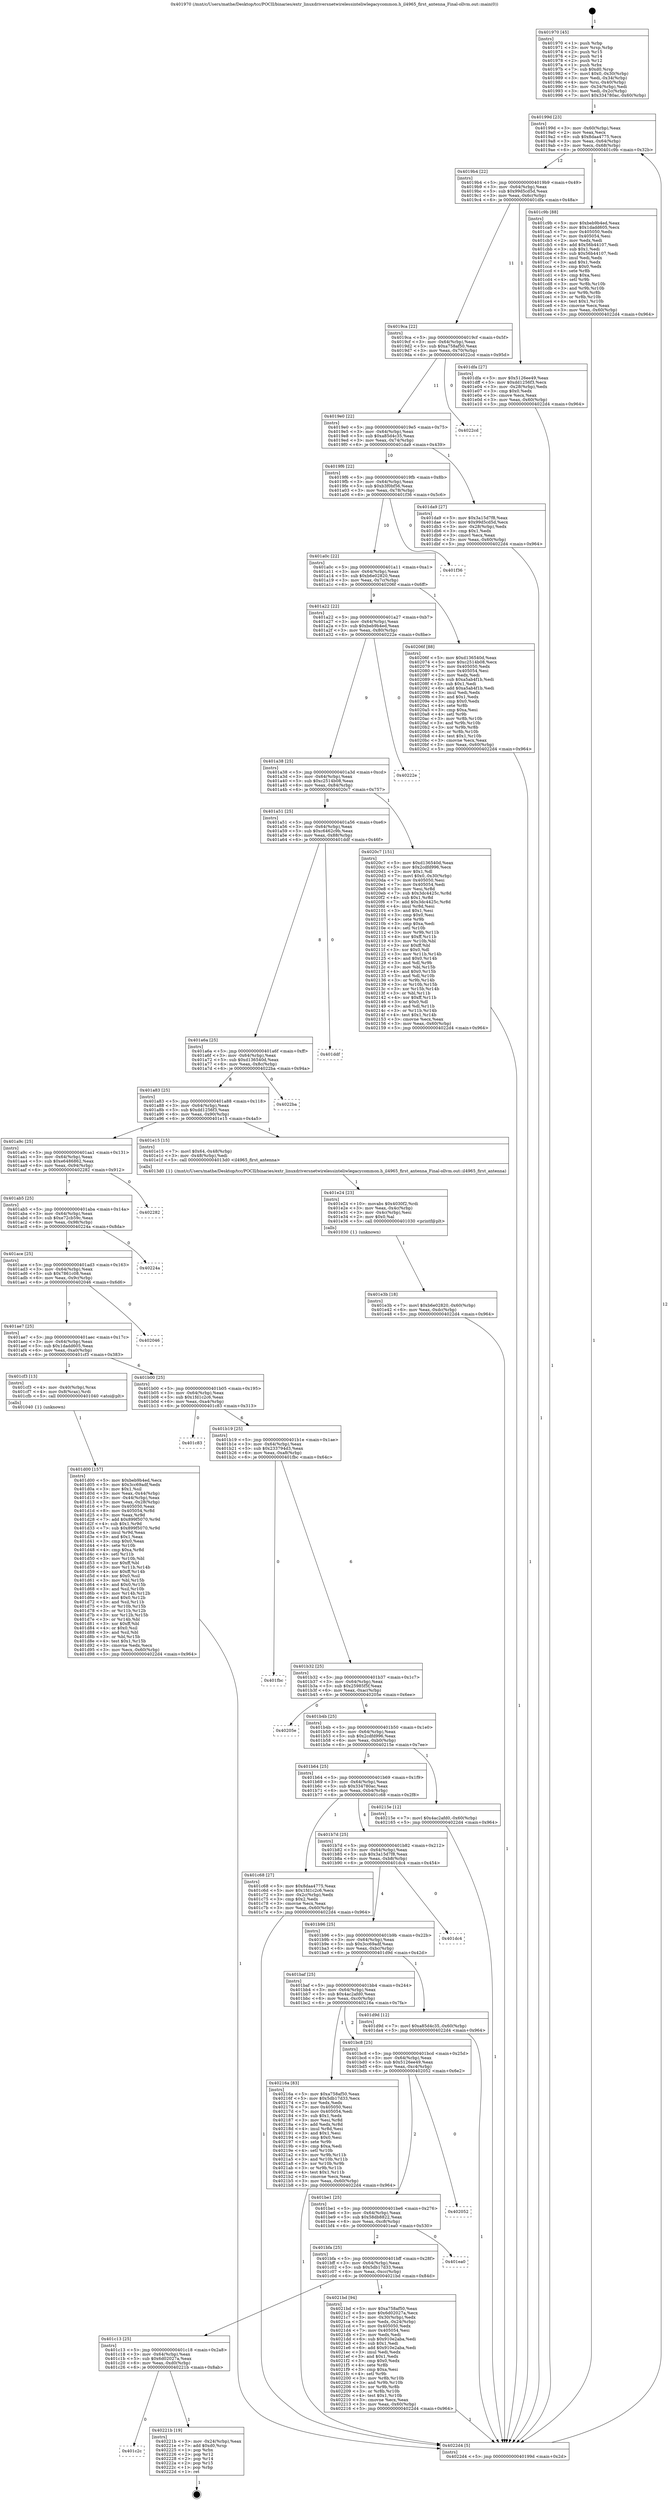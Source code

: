 digraph "0x401970" {
  label = "0x401970 (/mnt/c/Users/mathe/Desktop/tcc/POCII/binaries/extr_linuxdriversnetwirelessinteliwlegacycommon.h_il4965_first_antenna_Final-ollvm.out::main(0))"
  labelloc = "t"
  node[shape=record]

  Entry [label="",width=0.3,height=0.3,shape=circle,fillcolor=black,style=filled]
  "0x40199d" [label="{
     0x40199d [23]\l
     | [instrs]\l
     &nbsp;&nbsp;0x40199d \<+3\>: mov -0x60(%rbp),%eax\l
     &nbsp;&nbsp;0x4019a0 \<+2\>: mov %eax,%ecx\l
     &nbsp;&nbsp;0x4019a2 \<+6\>: sub $0x8daa4775,%ecx\l
     &nbsp;&nbsp;0x4019a8 \<+3\>: mov %eax,-0x64(%rbp)\l
     &nbsp;&nbsp;0x4019ab \<+3\>: mov %ecx,-0x68(%rbp)\l
     &nbsp;&nbsp;0x4019ae \<+6\>: je 0000000000401c9b \<main+0x32b\>\l
  }"]
  "0x401c9b" [label="{
     0x401c9b [88]\l
     | [instrs]\l
     &nbsp;&nbsp;0x401c9b \<+5\>: mov $0xbeb9b4ed,%eax\l
     &nbsp;&nbsp;0x401ca0 \<+5\>: mov $0x1dadd605,%ecx\l
     &nbsp;&nbsp;0x401ca5 \<+7\>: mov 0x405050,%edx\l
     &nbsp;&nbsp;0x401cac \<+7\>: mov 0x405054,%esi\l
     &nbsp;&nbsp;0x401cb3 \<+2\>: mov %edx,%edi\l
     &nbsp;&nbsp;0x401cb5 \<+6\>: add $0x56b44107,%edi\l
     &nbsp;&nbsp;0x401cbb \<+3\>: sub $0x1,%edi\l
     &nbsp;&nbsp;0x401cbe \<+6\>: sub $0x56b44107,%edi\l
     &nbsp;&nbsp;0x401cc4 \<+3\>: imul %edi,%edx\l
     &nbsp;&nbsp;0x401cc7 \<+3\>: and $0x1,%edx\l
     &nbsp;&nbsp;0x401cca \<+3\>: cmp $0x0,%edx\l
     &nbsp;&nbsp;0x401ccd \<+4\>: sete %r8b\l
     &nbsp;&nbsp;0x401cd1 \<+3\>: cmp $0xa,%esi\l
     &nbsp;&nbsp;0x401cd4 \<+4\>: setl %r9b\l
     &nbsp;&nbsp;0x401cd8 \<+3\>: mov %r8b,%r10b\l
     &nbsp;&nbsp;0x401cdb \<+3\>: and %r9b,%r10b\l
     &nbsp;&nbsp;0x401cde \<+3\>: xor %r9b,%r8b\l
     &nbsp;&nbsp;0x401ce1 \<+3\>: or %r8b,%r10b\l
     &nbsp;&nbsp;0x401ce4 \<+4\>: test $0x1,%r10b\l
     &nbsp;&nbsp;0x401ce8 \<+3\>: cmovne %ecx,%eax\l
     &nbsp;&nbsp;0x401ceb \<+3\>: mov %eax,-0x60(%rbp)\l
     &nbsp;&nbsp;0x401cee \<+5\>: jmp 00000000004022d4 \<main+0x964\>\l
  }"]
  "0x4019b4" [label="{
     0x4019b4 [22]\l
     | [instrs]\l
     &nbsp;&nbsp;0x4019b4 \<+5\>: jmp 00000000004019b9 \<main+0x49\>\l
     &nbsp;&nbsp;0x4019b9 \<+3\>: mov -0x64(%rbp),%eax\l
     &nbsp;&nbsp;0x4019bc \<+5\>: sub $0x99d5cd5d,%eax\l
     &nbsp;&nbsp;0x4019c1 \<+3\>: mov %eax,-0x6c(%rbp)\l
     &nbsp;&nbsp;0x4019c4 \<+6\>: je 0000000000401dfa \<main+0x48a\>\l
  }"]
  Exit [label="",width=0.3,height=0.3,shape=circle,fillcolor=black,style=filled,peripheries=2]
  "0x401dfa" [label="{
     0x401dfa [27]\l
     | [instrs]\l
     &nbsp;&nbsp;0x401dfa \<+5\>: mov $0x5126ee49,%eax\l
     &nbsp;&nbsp;0x401dff \<+5\>: mov $0xdd1256f3,%ecx\l
     &nbsp;&nbsp;0x401e04 \<+3\>: mov -0x28(%rbp),%edx\l
     &nbsp;&nbsp;0x401e07 \<+3\>: cmp $0x0,%edx\l
     &nbsp;&nbsp;0x401e0a \<+3\>: cmove %ecx,%eax\l
     &nbsp;&nbsp;0x401e0d \<+3\>: mov %eax,-0x60(%rbp)\l
     &nbsp;&nbsp;0x401e10 \<+5\>: jmp 00000000004022d4 \<main+0x964\>\l
  }"]
  "0x4019ca" [label="{
     0x4019ca [22]\l
     | [instrs]\l
     &nbsp;&nbsp;0x4019ca \<+5\>: jmp 00000000004019cf \<main+0x5f\>\l
     &nbsp;&nbsp;0x4019cf \<+3\>: mov -0x64(%rbp),%eax\l
     &nbsp;&nbsp;0x4019d2 \<+5\>: sub $0xa758af50,%eax\l
     &nbsp;&nbsp;0x4019d7 \<+3\>: mov %eax,-0x70(%rbp)\l
     &nbsp;&nbsp;0x4019da \<+6\>: je 00000000004022cd \<main+0x95d\>\l
  }"]
  "0x401c2c" [label="{
     0x401c2c\l
  }", style=dashed]
  "0x4022cd" [label="{
     0x4022cd\l
  }", style=dashed]
  "0x4019e0" [label="{
     0x4019e0 [22]\l
     | [instrs]\l
     &nbsp;&nbsp;0x4019e0 \<+5\>: jmp 00000000004019e5 \<main+0x75\>\l
     &nbsp;&nbsp;0x4019e5 \<+3\>: mov -0x64(%rbp),%eax\l
     &nbsp;&nbsp;0x4019e8 \<+5\>: sub $0xa85d4c35,%eax\l
     &nbsp;&nbsp;0x4019ed \<+3\>: mov %eax,-0x74(%rbp)\l
     &nbsp;&nbsp;0x4019f0 \<+6\>: je 0000000000401da9 \<main+0x439\>\l
  }"]
  "0x40221b" [label="{
     0x40221b [19]\l
     | [instrs]\l
     &nbsp;&nbsp;0x40221b \<+3\>: mov -0x24(%rbp),%eax\l
     &nbsp;&nbsp;0x40221e \<+7\>: add $0xd0,%rsp\l
     &nbsp;&nbsp;0x402225 \<+1\>: pop %rbx\l
     &nbsp;&nbsp;0x402226 \<+2\>: pop %r12\l
     &nbsp;&nbsp;0x402228 \<+2\>: pop %r14\l
     &nbsp;&nbsp;0x40222a \<+2\>: pop %r15\l
     &nbsp;&nbsp;0x40222c \<+1\>: pop %rbp\l
     &nbsp;&nbsp;0x40222d \<+1\>: ret\l
  }"]
  "0x401da9" [label="{
     0x401da9 [27]\l
     | [instrs]\l
     &nbsp;&nbsp;0x401da9 \<+5\>: mov $0x3a15d7f8,%eax\l
     &nbsp;&nbsp;0x401dae \<+5\>: mov $0x99d5cd5d,%ecx\l
     &nbsp;&nbsp;0x401db3 \<+3\>: mov -0x28(%rbp),%edx\l
     &nbsp;&nbsp;0x401db6 \<+3\>: cmp $0x1,%edx\l
     &nbsp;&nbsp;0x401db9 \<+3\>: cmovl %ecx,%eax\l
     &nbsp;&nbsp;0x401dbc \<+3\>: mov %eax,-0x60(%rbp)\l
     &nbsp;&nbsp;0x401dbf \<+5\>: jmp 00000000004022d4 \<main+0x964\>\l
  }"]
  "0x4019f6" [label="{
     0x4019f6 [22]\l
     | [instrs]\l
     &nbsp;&nbsp;0x4019f6 \<+5\>: jmp 00000000004019fb \<main+0x8b\>\l
     &nbsp;&nbsp;0x4019fb \<+3\>: mov -0x64(%rbp),%eax\l
     &nbsp;&nbsp;0x4019fe \<+5\>: sub $0xb3f0bf56,%eax\l
     &nbsp;&nbsp;0x401a03 \<+3\>: mov %eax,-0x78(%rbp)\l
     &nbsp;&nbsp;0x401a06 \<+6\>: je 0000000000401f36 \<main+0x5c6\>\l
  }"]
  "0x401c13" [label="{
     0x401c13 [25]\l
     | [instrs]\l
     &nbsp;&nbsp;0x401c13 \<+5\>: jmp 0000000000401c18 \<main+0x2a8\>\l
     &nbsp;&nbsp;0x401c18 \<+3\>: mov -0x64(%rbp),%eax\l
     &nbsp;&nbsp;0x401c1b \<+5\>: sub $0x6d02027a,%eax\l
     &nbsp;&nbsp;0x401c20 \<+6\>: mov %eax,-0xd0(%rbp)\l
     &nbsp;&nbsp;0x401c26 \<+6\>: je 000000000040221b \<main+0x8ab\>\l
  }"]
  "0x401f36" [label="{
     0x401f36\l
  }", style=dashed]
  "0x401a0c" [label="{
     0x401a0c [22]\l
     | [instrs]\l
     &nbsp;&nbsp;0x401a0c \<+5\>: jmp 0000000000401a11 \<main+0xa1\>\l
     &nbsp;&nbsp;0x401a11 \<+3\>: mov -0x64(%rbp),%eax\l
     &nbsp;&nbsp;0x401a14 \<+5\>: sub $0xb6e02820,%eax\l
     &nbsp;&nbsp;0x401a19 \<+3\>: mov %eax,-0x7c(%rbp)\l
     &nbsp;&nbsp;0x401a1c \<+6\>: je 000000000040206f \<main+0x6ff\>\l
  }"]
  "0x4021bd" [label="{
     0x4021bd [94]\l
     | [instrs]\l
     &nbsp;&nbsp;0x4021bd \<+5\>: mov $0xa758af50,%eax\l
     &nbsp;&nbsp;0x4021c2 \<+5\>: mov $0x6d02027a,%ecx\l
     &nbsp;&nbsp;0x4021c7 \<+3\>: mov -0x30(%rbp),%edx\l
     &nbsp;&nbsp;0x4021ca \<+3\>: mov %edx,-0x24(%rbp)\l
     &nbsp;&nbsp;0x4021cd \<+7\>: mov 0x405050,%edx\l
     &nbsp;&nbsp;0x4021d4 \<+7\>: mov 0x405054,%esi\l
     &nbsp;&nbsp;0x4021db \<+2\>: mov %edx,%edi\l
     &nbsp;&nbsp;0x4021dd \<+6\>: sub $0x910e2aba,%edi\l
     &nbsp;&nbsp;0x4021e3 \<+3\>: sub $0x1,%edi\l
     &nbsp;&nbsp;0x4021e6 \<+6\>: add $0x910e2aba,%edi\l
     &nbsp;&nbsp;0x4021ec \<+3\>: imul %edi,%edx\l
     &nbsp;&nbsp;0x4021ef \<+3\>: and $0x1,%edx\l
     &nbsp;&nbsp;0x4021f2 \<+3\>: cmp $0x0,%edx\l
     &nbsp;&nbsp;0x4021f5 \<+4\>: sete %r8b\l
     &nbsp;&nbsp;0x4021f9 \<+3\>: cmp $0xa,%esi\l
     &nbsp;&nbsp;0x4021fc \<+4\>: setl %r9b\l
     &nbsp;&nbsp;0x402200 \<+3\>: mov %r8b,%r10b\l
     &nbsp;&nbsp;0x402203 \<+3\>: and %r9b,%r10b\l
     &nbsp;&nbsp;0x402206 \<+3\>: xor %r9b,%r8b\l
     &nbsp;&nbsp;0x402209 \<+3\>: or %r8b,%r10b\l
     &nbsp;&nbsp;0x40220c \<+4\>: test $0x1,%r10b\l
     &nbsp;&nbsp;0x402210 \<+3\>: cmovne %ecx,%eax\l
     &nbsp;&nbsp;0x402213 \<+3\>: mov %eax,-0x60(%rbp)\l
     &nbsp;&nbsp;0x402216 \<+5\>: jmp 00000000004022d4 \<main+0x964\>\l
  }"]
  "0x40206f" [label="{
     0x40206f [88]\l
     | [instrs]\l
     &nbsp;&nbsp;0x40206f \<+5\>: mov $0xd136540d,%eax\l
     &nbsp;&nbsp;0x402074 \<+5\>: mov $0xc2514b08,%ecx\l
     &nbsp;&nbsp;0x402079 \<+7\>: mov 0x405050,%edx\l
     &nbsp;&nbsp;0x402080 \<+7\>: mov 0x405054,%esi\l
     &nbsp;&nbsp;0x402087 \<+2\>: mov %edx,%edi\l
     &nbsp;&nbsp;0x402089 \<+6\>: sub $0xa5ab4f1b,%edi\l
     &nbsp;&nbsp;0x40208f \<+3\>: sub $0x1,%edi\l
     &nbsp;&nbsp;0x402092 \<+6\>: add $0xa5ab4f1b,%edi\l
     &nbsp;&nbsp;0x402098 \<+3\>: imul %edi,%edx\l
     &nbsp;&nbsp;0x40209b \<+3\>: and $0x1,%edx\l
     &nbsp;&nbsp;0x40209e \<+3\>: cmp $0x0,%edx\l
     &nbsp;&nbsp;0x4020a1 \<+4\>: sete %r8b\l
     &nbsp;&nbsp;0x4020a5 \<+3\>: cmp $0xa,%esi\l
     &nbsp;&nbsp;0x4020a8 \<+4\>: setl %r9b\l
     &nbsp;&nbsp;0x4020ac \<+3\>: mov %r8b,%r10b\l
     &nbsp;&nbsp;0x4020af \<+3\>: and %r9b,%r10b\l
     &nbsp;&nbsp;0x4020b2 \<+3\>: xor %r9b,%r8b\l
     &nbsp;&nbsp;0x4020b5 \<+3\>: or %r8b,%r10b\l
     &nbsp;&nbsp;0x4020b8 \<+4\>: test $0x1,%r10b\l
     &nbsp;&nbsp;0x4020bc \<+3\>: cmovne %ecx,%eax\l
     &nbsp;&nbsp;0x4020bf \<+3\>: mov %eax,-0x60(%rbp)\l
     &nbsp;&nbsp;0x4020c2 \<+5\>: jmp 00000000004022d4 \<main+0x964\>\l
  }"]
  "0x401a22" [label="{
     0x401a22 [22]\l
     | [instrs]\l
     &nbsp;&nbsp;0x401a22 \<+5\>: jmp 0000000000401a27 \<main+0xb7\>\l
     &nbsp;&nbsp;0x401a27 \<+3\>: mov -0x64(%rbp),%eax\l
     &nbsp;&nbsp;0x401a2a \<+5\>: sub $0xbeb9b4ed,%eax\l
     &nbsp;&nbsp;0x401a2f \<+3\>: mov %eax,-0x80(%rbp)\l
     &nbsp;&nbsp;0x401a32 \<+6\>: je 000000000040222e \<main+0x8be\>\l
  }"]
  "0x401bfa" [label="{
     0x401bfa [25]\l
     | [instrs]\l
     &nbsp;&nbsp;0x401bfa \<+5\>: jmp 0000000000401bff \<main+0x28f\>\l
     &nbsp;&nbsp;0x401bff \<+3\>: mov -0x64(%rbp),%eax\l
     &nbsp;&nbsp;0x401c02 \<+5\>: sub $0x5db17d33,%eax\l
     &nbsp;&nbsp;0x401c07 \<+6\>: mov %eax,-0xcc(%rbp)\l
     &nbsp;&nbsp;0x401c0d \<+6\>: je 00000000004021bd \<main+0x84d\>\l
  }"]
  "0x40222e" [label="{
     0x40222e\l
  }", style=dashed]
  "0x401a38" [label="{
     0x401a38 [25]\l
     | [instrs]\l
     &nbsp;&nbsp;0x401a38 \<+5\>: jmp 0000000000401a3d \<main+0xcd\>\l
     &nbsp;&nbsp;0x401a3d \<+3\>: mov -0x64(%rbp),%eax\l
     &nbsp;&nbsp;0x401a40 \<+5\>: sub $0xc2514b08,%eax\l
     &nbsp;&nbsp;0x401a45 \<+6\>: mov %eax,-0x84(%rbp)\l
     &nbsp;&nbsp;0x401a4b \<+6\>: je 00000000004020c7 \<main+0x757\>\l
  }"]
  "0x401ea0" [label="{
     0x401ea0\l
  }", style=dashed]
  "0x4020c7" [label="{
     0x4020c7 [151]\l
     | [instrs]\l
     &nbsp;&nbsp;0x4020c7 \<+5\>: mov $0xd136540d,%eax\l
     &nbsp;&nbsp;0x4020cc \<+5\>: mov $0x2cdfd996,%ecx\l
     &nbsp;&nbsp;0x4020d1 \<+2\>: mov $0x1,%dl\l
     &nbsp;&nbsp;0x4020d3 \<+7\>: movl $0x0,-0x30(%rbp)\l
     &nbsp;&nbsp;0x4020da \<+7\>: mov 0x405050,%esi\l
     &nbsp;&nbsp;0x4020e1 \<+7\>: mov 0x405054,%edi\l
     &nbsp;&nbsp;0x4020e8 \<+3\>: mov %esi,%r8d\l
     &nbsp;&nbsp;0x4020eb \<+7\>: sub $0x3dc4425c,%r8d\l
     &nbsp;&nbsp;0x4020f2 \<+4\>: sub $0x1,%r8d\l
     &nbsp;&nbsp;0x4020f6 \<+7\>: add $0x3dc4425c,%r8d\l
     &nbsp;&nbsp;0x4020fd \<+4\>: imul %r8d,%esi\l
     &nbsp;&nbsp;0x402101 \<+3\>: and $0x1,%esi\l
     &nbsp;&nbsp;0x402104 \<+3\>: cmp $0x0,%esi\l
     &nbsp;&nbsp;0x402107 \<+4\>: sete %r9b\l
     &nbsp;&nbsp;0x40210b \<+3\>: cmp $0xa,%edi\l
     &nbsp;&nbsp;0x40210e \<+4\>: setl %r10b\l
     &nbsp;&nbsp;0x402112 \<+3\>: mov %r9b,%r11b\l
     &nbsp;&nbsp;0x402115 \<+4\>: xor $0xff,%r11b\l
     &nbsp;&nbsp;0x402119 \<+3\>: mov %r10b,%bl\l
     &nbsp;&nbsp;0x40211c \<+3\>: xor $0xff,%bl\l
     &nbsp;&nbsp;0x40211f \<+3\>: xor $0x0,%dl\l
     &nbsp;&nbsp;0x402122 \<+3\>: mov %r11b,%r14b\l
     &nbsp;&nbsp;0x402125 \<+4\>: and $0x0,%r14b\l
     &nbsp;&nbsp;0x402129 \<+3\>: and %dl,%r9b\l
     &nbsp;&nbsp;0x40212c \<+3\>: mov %bl,%r15b\l
     &nbsp;&nbsp;0x40212f \<+4\>: and $0x0,%r15b\l
     &nbsp;&nbsp;0x402133 \<+3\>: and %dl,%r10b\l
     &nbsp;&nbsp;0x402136 \<+3\>: or %r9b,%r14b\l
     &nbsp;&nbsp;0x402139 \<+3\>: or %r10b,%r15b\l
     &nbsp;&nbsp;0x40213c \<+3\>: xor %r15b,%r14b\l
     &nbsp;&nbsp;0x40213f \<+3\>: or %bl,%r11b\l
     &nbsp;&nbsp;0x402142 \<+4\>: xor $0xff,%r11b\l
     &nbsp;&nbsp;0x402146 \<+3\>: or $0x0,%dl\l
     &nbsp;&nbsp;0x402149 \<+3\>: and %dl,%r11b\l
     &nbsp;&nbsp;0x40214c \<+3\>: or %r11b,%r14b\l
     &nbsp;&nbsp;0x40214f \<+4\>: test $0x1,%r14b\l
     &nbsp;&nbsp;0x402153 \<+3\>: cmovne %ecx,%eax\l
     &nbsp;&nbsp;0x402156 \<+3\>: mov %eax,-0x60(%rbp)\l
     &nbsp;&nbsp;0x402159 \<+5\>: jmp 00000000004022d4 \<main+0x964\>\l
  }"]
  "0x401a51" [label="{
     0x401a51 [25]\l
     | [instrs]\l
     &nbsp;&nbsp;0x401a51 \<+5\>: jmp 0000000000401a56 \<main+0xe6\>\l
     &nbsp;&nbsp;0x401a56 \<+3\>: mov -0x64(%rbp),%eax\l
     &nbsp;&nbsp;0x401a59 \<+5\>: sub $0xc6462c9b,%eax\l
     &nbsp;&nbsp;0x401a5e \<+6\>: mov %eax,-0x88(%rbp)\l
     &nbsp;&nbsp;0x401a64 \<+6\>: je 0000000000401ddf \<main+0x46f\>\l
  }"]
  "0x401be1" [label="{
     0x401be1 [25]\l
     | [instrs]\l
     &nbsp;&nbsp;0x401be1 \<+5\>: jmp 0000000000401be6 \<main+0x276\>\l
     &nbsp;&nbsp;0x401be6 \<+3\>: mov -0x64(%rbp),%eax\l
     &nbsp;&nbsp;0x401be9 \<+5\>: sub $0x58db8822,%eax\l
     &nbsp;&nbsp;0x401bee \<+6\>: mov %eax,-0xc8(%rbp)\l
     &nbsp;&nbsp;0x401bf4 \<+6\>: je 0000000000401ea0 \<main+0x530\>\l
  }"]
  "0x401ddf" [label="{
     0x401ddf\l
  }", style=dashed]
  "0x401a6a" [label="{
     0x401a6a [25]\l
     | [instrs]\l
     &nbsp;&nbsp;0x401a6a \<+5\>: jmp 0000000000401a6f \<main+0xff\>\l
     &nbsp;&nbsp;0x401a6f \<+3\>: mov -0x64(%rbp),%eax\l
     &nbsp;&nbsp;0x401a72 \<+5\>: sub $0xd136540d,%eax\l
     &nbsp;&nbsp;0x401a77 \<+6\>: mov %eax,-0x8c(%rbp)\l
     &nbsp;&nbsp;0x401a7d \<+6\>: je 00000000004022ba \<main+0x94a\>\l
  }"]
  "0x402052" [label="{
     0x402052\l
  }", style=dashed]
  "0x4022ba" [label="{
     0x4022ba\l
  }", style=dashed]
  "0x401a83" [label="{
     0x401a83 [25]\l
     | [instrs]\l
     &nbsp;&nbsp;0x401a83 \<+5\>: jmp 0000000000401a88 \<main+0x118\>\l
     &nbsp;&nbsp;0x401a88 \<+3\>: mov -0x64(%rbp),%eax\l
     &nbsp;&nbsp;0x401a8b \<+5\>: sub $0xdd1256f3,%eax\l
     &nbsp;&nbsp;0x401a90 \<+6\>: mov %eax,-0x90(%rbp)\l
     &nbsp;&nbsp;0x401a96 \<+6\>: je 0000000000401e15 \<main+0x4a5\>\l
  }"]
  "0x401bc8" [label="{
     0x401bc8 [25]\l
     | [instrs]\l
     &nbsp;&nbsp;0x401bc8 \<+5\>: jmp 0000000000401bcd \<main+0x25d\>\l
     &nbsp;&nbsp;0x401bcd \<+3\>: mov -0x64(%rbp),%eax\l
     &nbsp;&nbsp;0x401bd0 \<+5\>: sub $0x5126ee49,%eax\l
     &nbsp;&nbsp;0x401bd5 \<+6\>: mov %eax,-0xc4(%rbp)\l
     &nbsp;&nbsp;0x401bdb \<+6\>: je 0000000000402052 \<main+0x6e2\>\l
  }"]
  "0x401e15" [label="{
     0x401e15 [15]\l
     | [instrs]\l
     &nbsp;&nbsp;0x401e15 \<+7\>: movl $0x64,-0x48(%rbp)\l
     &nbsp;&nbsp;0x401e1c \<+3\>: mov -0x48(%rbp),%edi\l
     &nbsp;&nbsp;0x401e1f \<+5\>: call 00000000004013d0 \<il4965_first_antenna\>\l
     | [calls]\l
     &nbsp;&nbsp;0x4013d0 \{1\} (/mnt/c/Users/mathe/Desktop/tcc/POCII/binaries/extr_linuxdriversnetwirelessinteliwlegacycommon.h_il4965_first_antenna_Final-ollvm.out::il4965_first_antenna)\l
  }"]
  "0x401a9c" [label="{
     0x401a9c [25]\l
     | [instrs]\l
     &nbsp;&nbsp;0x401a9c \<+5\>: jmp 0000000000401aa1 \<main+0x131\>\l
     &nbsp;&nbsp;0x401aa1 \<+3\>: mov -0x64(%rbp),%eax\l
     &nbsp;&nbsp;0x401aa4 \<+5\>: sub $0xe6486862,%eax\l
     &nbsp;&nbsp;0x401aa9 \<+6\>: mov %eax,-0x94(%rbp)\l
     &nbsp;&nbsp;0x401aaf \<+6\>: je 0000000000402282 \<main+0x912\>\l
  }"]
  "0x40216a" [label="{
     0x40216a [83]\l
     | [instrs]\l
     &nbsp;&nbsp;0x40216a \<+5\>: mov $0xa758af50,%eax\l
     &nbsp;&nbsp;0x40216f \<+5\>: mov $0x5db17d33,%ecx\l
     &nbsp;&nbsp;0x402174 \<+2\>: xor %edx,%edx\l
     &nbsp;&nbsp;0x402176 \<+7\>: mov 0x405050,%esi\l
     &nbsp;&nbsp;0x40217d \<+7\>: mov 0x405054,%edi\l
     &nbsp;&nbsp;0x402184 \<+3\>: sub $0x1,%edx\l
     &nbsp;&nbsp;0x402187 \<+3\>: mov %esi,%r8d\l
     &nbsp;&nbsp;0x40218a \<+3\>: add %edx,%r8d\l
     &nbsp;&nbsp;0x40218d \<+4\>: imul %r8d,%esi\l
     &nbsp;&nbsp;0x402191 \<+3\>: and $0x1,%esi\l
     &nbsp;&nbsp;0x402194 \<+3\>: cmp $0x0,%esi\l
     &nbsp;&nbsp;0x402197 \<+4\>: sete %r9b\l
     &nbsp;&nbsp;0x40219b \<+3\>: cmp $0xa,%edi\l
     &nbsp;&nbsp;0x40219e \<+4\>: setl %r10b\l
     &nbsp;&nbsp;0x4021a2 \<+3\>: mov %r9b,%r11b\l
     &nbsp;&nbsp;0x4021a5 \<+3\>: and %r10b,%r11b\l
     &nbsp;&nbsp;0x4021a8 \<+3\>: xor %r10b,%r9b\l
     &nbsp;&nbsp;0x4021ab \<+3\>: or %r9b,%r11b\l
     &nbsp;&nbsp;0x4021ae \<+4\>: test $0x1,%r11b\l
     &nbsp;&nbsp;0x4021b2 \<+3\>: cmovne %ecx,%eax\l
     &nbsp;&nbsp;0x4021b5 \<+3\>: mov %eax,-0x60(%rbp)\l
     &nbsp;&nbsp;0x4021b8 \<+5\>: jmp 00000000004022d4 \<main+0x964\>\l
  }"]
  "0x402282" [label="{
     0x402282\l
  }", style=dashed]
  "0x401ab5" [label="{
     0x401ab5 [25]\l
     | [instrs]\l
     &nbsp;&nbsp;0x401ab5 \<+5\>: jmp 0000000000401aba \<main+0x14a\>\l
     &nbsp;&nbsp;0x401aba \<+3\>: mov -0x64(%rbp),%eax\l
     &nbsp;&nbsp;0x401abd \<+5\>: sub $0xe72cb59c,%eax\l
     &nbsp;&nbsp;0x401ac2 \<+6\>: mov %eax,-0x98(%rbp)\l
     &nbsp;&nbsp;0x401ac8 \<+6\>: je 000000000040224a \<main+0x8da\>\l
  }"]
  "0x401e3b" [label="{
     0x401e3b [18]\l
     | [instrs]\l
     &nbsp;&nbsp;0x401e3b \<+7\>: movl $0xb6e02820,-0x60(%rbp)\l
     &nbsp;&nbsp;0x401e42 \<+6\>: mov %eax,-0xdc(%rbp)\l
     &nbsp;&nbsp;0x401e48 \<+5\>: jmp 00000000004022d4 \<main+0x964\>\l
  }"]
  "0x40224a" [label="{
     0x40224a\l
  }", style=dashed]
  "0x401ace" [label="{
     0x401ace [25]\l
     | [instrs]\l
     &nbsp;&nbsp;0x401ace \<+5\>: jmp 0000000000401ad3 \<main+0x163\>\l
     &nbsp;&nbsp;0x401ad3 \<+3\>: mov -0x64(%rbp),%eax\l
     &nbsp;&nbsp;0x401ad6 \<+5\>: sub $0x7861c08,%eax\l
     &nbsp;&nbsp;0x401adb \<+6\>: mov %eax,-0x9c(%rbp)\l
     &nbsp;&nbsp;0x401ae1 \<+6\>: je 0000000000402046 \<main+0x6d6\>\l
  }"]
  "0x401e24" [label="{
     0x401e24 [23]\l
     | [instrs]\l
     &nbsp;&nbsp;0x401e24 \<+10\>: movabs $0x4030f2,%rdi\l
     &nbsp;&nbsp;0x401e2e \<+3\>: mov %eax,-0x4c(%rbp)\l
     &nbsp;&nbsp;0x401e31 \<+3\>: mov -0x4c(%rbp),%esi\l
     &nbsp;&nbsp;0x401e34 \<+2\>: mov $0x0,%al\l
     &nbsp;&nbsp;0x401e36 \<+5\>: call 0000000000401030 \<printf@plt\>\l
     | [calls]\l
     &nbsp;&nbsp;0x401030 \{1\} (unknown)\l
  }"]
  "0x402046" [label="{
     0x402046\l
  }", style=dashed]
  "0x401ae7" [label="{
     0x401ae7 [25]\l
     | [instrs]\l
     &nbsp;&nbsp;0x401ae7 \<+5\>: jmp 0000000000401aec \<main+0x17c\>\l
     &nbsp;&nbsp;0x401aec \<+3\>: mov -0x64(%rbp),%eax\l
     &nbsp;&nbsp;0x401aef \<+5\>: sub $0x1dadd605,%eax\l
     &nbsp;&nbsp;0x401af4 \<+6\>: mov %eax,-0xa0(%rbp)\l
     &nbsp;&nbsp;0x401afa \<+6\>: je 0000000000401cf3 \<main+0x383\>\l
  }"]
  "0x401baf" [label="{
     0x401baf [25]\l
     | [instrs]\l
     &nbsp;&nbsp;0x401baf \<+5\>: jmp 0000000000401bb4 \<main+0x244\>\l
     &nbsp;&nbsp;0x401bb4 \<+3\>: mov -0x64(%rbp),%eax\l
     &nbsp;&nbsp;0x401bb7 \<+5\>: sub $0x4ac2afd0,%eax\l
     &nbsp;&nbsp;0x401bbc \<+6\>: mov %eax,-0xc0(%rbp)\l
     &nbsp;&nbsp;0x401bc2 \<+6\>: je 000000000040216a \<main+0x7fa\>\l
  }"]
  "0x401cf3" [label="{
     0x401cf3 [13]\l
     | [instrs]\l
     &nbsp;&nbsp;0x401cf3 \<+4\>: mov -0x40(%rbp),%rax\l
     &nbsp;&nbsp;0x401cf7 \<+4\>: mov 0x8(%rax),%rdi\l
     &nbsp;&nbsp;0x401cfb \<+5\>: call 0000000000401040 \<atoi@plt\>\l
     | [calls]\l
     &nbsp;&nbsp;0x401040 \{1\} (unknown)\l
  }"]
  "0x401b00" [label="{
     0x401b00 [25]\l
     | [instrs]\l
     &nbsp;&nbsp;0x401b00 \<+5\>: jmp 0000000000401b05 \<main+0x195\>\l
     &nbsp;&nbsp;0x401b05 \<+3\>: mov -0x64(%rbp),%eax\l
     &nbsp;&nbsp;0x401b08 \<+5\>: sub $0x1fd1c2c6,%eax\l
     &nbsp;&nbsp;0x401b0d \<+6\>: mov %eax,-0xa4(%rbp)\l
     &nbsp;&nbsp;0x401b13 \<+6\>: je 0000000000401c83 \<main+0x313\>\l
  }"]
  "0x401d9d" [label="{
     0x401d9d [12]\l
     | [instrs]\l
     &nbsp;&nbsp;0x401d9d \<+7\>: movl $0xa85d4c35,-0x60(%rbp)\l
     &nbsp;&nbsp;0x401da4 \<+5\>: jmp 00000000004022d4 \<main+0x964\>\l
  }"]
  "0x401c83" [label="{
     0x401c83\l
  }", style=dashed]
  "0x401b19" [label="{
     0x401b19 [25]\l
     | [instrs]\l
     &nbsp;&nbsp;0x401b19 \<+5\>: jmp 0000000000401b1e \<main+0x1ae\>\l
     &nbsp;&nbsp;0x401b1e \<+3\>: mov -0x64(%rbp),%eax\l
     &nbsp;&nbsp;0x401b21 \<+5\>: sub $0x233794d3,%eax\l
     &nbsp;&nbsp;0x401b26 \<+6\>: mov %eax,-0xa8(%rbp)\l
     &nbsp;&nbsp;0x401b2c \<+6\>: je 0000000000401fbc \<main+0x64c\>\l
  }"]
  "0x401b96" [label="{
     0x401b96 [25]\l
     | [instrs]\l
     &nbsp;&nbsp;0x401b96 \<+5\>: jmp 0000000000401b9b \<main+0x22b\>\l
     &nbsp;&nbsp;0x401b9b \<+3\>: mov -0x64(%rbp),%eax\l
     &nbsp;&nbsp;0x401b9e \<+5\>: sub $0x3cc69adf,%eax\l
     &nbsp;&nbsp;0x401ba3 \<+6\>: mov %eax,-0xbc(%rbp)\l
     &nbsp;&nbsp;0x401ba9 \<+6\>: je 0000000000401d9d \<main+0x42d\>\l
  }"]
  "0x401fbc" [label="{
     0x401fbc\l
  }", style=dashed]
  "0x401b32" [label="{
     0x401b32 [25]\l
     | [instrs]\l
     &nbsp;&nbsp;0x401b32 \<+5\>: jmp 0000000000401b37 \<main+0x1c7\>\l
     &nbsp;&nbsp;0x401b37 \<+3\>: mov -0x64(%rbp),%eax\l
     &nbsp;&nbsp;0x401b3a \<+5\>: sub $0x25985f5f,%eax\l
     &nbsp;&nbsp;0x401b3f \<+6\>: mov %eax,-0xac(%rbp)\l
     &nbsp;&nbsp;0x401b45 \<+6\>: je 000000000040205e \<main+0x6ee\>\l
  }"]
  "0x401dc4" [label="{
     0x401dc4\l
  }", style=dashed]
  "0x40205e" [label="{
     0x40205e\l
  }", style=dashed]
  "0x401b4b" [label="{
     0x401b4b [25]\l
     | [instrs]\l
     &nbsp;&nbsp;0x401b4b \<+5\>: jmp 0000000000401b50 \<main+0x1e0\>\l
     &nbsp;&nbsp;0x401b50 \<+3\>: mov -0x64(%rbp),%eax\l
     &nbsp;&nbsp;0x401b53 \<+5\>: sub $0x2cdfd996,%eax\l
     &nbsp;&nbsp;0x401b58 \<+6\>: mov %eax,-0xb0(%rbp)\l
     &nbsp;&nbsp;0x401b5e \<+6\>: je 000000000040215e \<main+0x7ee\>\l
  }"]
  "0x401d00" [label="{
     0x401d00 [157]\l
     | [instrs]\l
     &nbsp;&nbsp;0x401d00 \<+5\>: mov $0xbeb9b4ed,%ecx\l
     &nbsp;&nbsp;0x401d05 \<+5\>: mov $0x3cc69adf,%edx\l
     &nbsp;&nbsp;0x401d0a \<+3\>: mov $0x1,%sil\l
     &nbsp;&nbsp;0x401d0d \<+3\>: mov %eax,-0x44(%rbp)\l
     &nbsp;&nbsp;0x401d10 \<+3\>: mov -0x44(%rbp),%eax\l
     &nbsp;&nbsp;0x401d13 \<+3\>: mov %eax,-0x28(%rbp)\l
     &nbsp;&nbsp;0x401d16 \<+7\>: mov 0x405050,%eax\l
     &nbsp;&nbsp;0x401d1d \<+8\>: mov 0x405054,%r8d\l
     &nbsp;&nbsp;0x401d25 \<+3\>: mov %eax,%r9d\l
     &nbsp;&nbsp;0x401d28 \<+7\>: add $0x899f5070,%r9d\l
     &nbsp;&nbsp;0x401d2f \<+4\>: sub $0x1,%r9d\l
     &nbsp;&nbsp;0x401d33 \<+7\>: sub $0x899f5070,%r9d\l
     &nbsp;&nbsp;0x401d3a \<+4\>: imul %r9d,%eax\l
     &nbsp;&nbsp;0x401d3e \<+3\>: and $0x1,%eax\l
     &nbsp;&nbsp;0x401d41 \<+3\>: cmp $0x0,%eax\l
     &nbsp;&nbsp;0x401d44 \<+4\>: sete %r10b\l
     &nbsp;&nbsp;0x401d48 \<+4\>: cmp $0xa,%r8d\l
     &nbsp;&nbsp;0x401d4c \<+4\>: setl %r11b\l
     &nbsp;&nbsp;0x401d50 \<+3\>: mov %r10b,%bl\l
     &nbsp;&nbsp;0x401d53 \<+3\>: xor $0xff,%bl\l
     &nbsp;&nbsp;0x401d56 \<+3\>: mov %r11b,%r14b\l
     &nbsp;&nbsp;0x401d59 \<+4\>: xor $0xff,%r14b\l
     &nbsp;&nbsp;0x401d5d \<+4\>: xor $0x0,%sil\l
     &nbsp;&nbsp;0x401d61 \<+3\>: mov %bl,%r15b\l
     &nbsp;&nbsp;0x401d64 \<+4\>: and $0x0,%r15b\l
     &nbsp;&nbsp;0x401d68 \<+3\>: and %sil,%r10b\l
     &nbsp;&nbsp;0x401d6b \<+3\>: mov %r14b,%r12b\l
     &nbsp;&nbsp;0x401d6e \<+4\>: and $0x0,%r12b\l
     &nbsp;&nbsp;0x401d72 \<+3\>: and %sil,%r11b\l
     &nbsp;&nbsp;0x401d75 \<+3\>: or %r10b,%r15b\l
     &nbsp;&nbsp;0x401d78 \<+3\>: or %r11b,%r12b\l
     &nbsp;&nbsp;0x401d7b \<+3\>: xor %r12b,%r15b\l
     &nbsp;&nbsp;0x401d7e \<+3\>: or %r14b,%bl\l
     &nbsp;&nbsp;0x401d81 \<+3\>: xor $0xff,%bl\l
     &nbsp;&nbsp;0x401d84 \<+4\>: or $0x0,%sil\l
     &nbsp;&nbsp;0x401d88 \<+3\>: and %sil,%bl\l
     &nbsp;&nbsp;0x401d8b \<+3\>: or %bl,%r15b\l
     &nbsp;&nbsp;0x401d8e \<+4\>: test $0x1,%r15b\l
     &nbsp;&nbsp;0x401d92 \<+3\>: cmovne %edx,%ecx\l
     &nbsp;&nbsp;0x401d95 \<+3\>: mov %ecx,-0x60(%rbp)\l
     &nbsp;&nbsp;0x401d98 \<+5\>: jmp 00000000004022d4 \<main+0x964\>\l
  }"]
  "0x40215e" [label="{
     0x40215e [12]\l
     | [instrs]\l
     &nbsp;&nbsp;0x40215e \<+7\>: movl $0x4ac2afd0,-0x60(%rbp)\l
     &nbsp;&nbsp;0x402165 \<+5\>: jmp 00000000004022d4 \<main+0x964\>\l
  }"]
  "0x401b64" [label="{
     0x401b64 [25]\l
     | [instrs]\l
     &nbsp;&nbsp;0x401b64 \<+5\>: jmp 0000000000401b69 \<main+0x1f9\>\l
     &nbsp;&nbsp;0x401b69 \<+3\>: mov -0x64(%rbp),%eax\l
     &nbsp;&nbsp;0x401b6c \<+5\>: sub $0x334780ac,%eax\l
     &nbsp;&nbsp;0x401b71 \<+6\>: mov %eax,-0xb4(%rbp)\l
     &nbsp;&nbsp;0x401b77 \<+6\>: je 0000000000401c68 \<main+0x2f8\>\l
  }"]
  "0x401970" [label="{
     0x401970 [45]\l
     | [instrs]\l
     &nbsp;&nbsp;0x401970 \<+1\>: push %rbp\l
     &nbsp;&nbsp;0x401971 \<+3\>: mov %rsp,%rbp\l
     &nbsp;&nbsp;0x401974 \<+2\>: push %r15\l
     &nbsp;&nbsp;0x401976 \<+2\>: push %r14\l
     &nbsp;&nbsp;0x401978 \<+2\>: push %r12\l
     &nbsp;&nbsp;0x40197a \<+1\>: push %rbx\l
     &nbsp;&nbsp;0x40197b \<+7\>: sub $0xd0,%rsp\l
     &nbsp;&nbsp;0x401982 \<+7\>: movl $0x0,-0x30(%rbp)\l
     &nbsp;&nbsp;0x401989 \<+3\>: mov %edi,-0x34(%rbp)\l
     &nbsp;&nbsp;0x40198c \<+4\>: mov %rsi,-0x40(%rbp)\l
     &nbsp;&nbsp;0x401990 \<+3\>: mov -0x34(%rbp),%edi\l
     &nbsp;&nbsp;0x401993 \<+3\>: mov %edi,-0x2c(%rbp)\l
     &nbsp;&nbsp;0x401996 \<+7\>: movl $0x334780ac,-0x60(%rbp)\l
  }"]
  "0x401c68" [label="{
     0x401c68 [27]\l
     | [instrs]\l
     &nbsp;&nbsp;0x401c68 \<+5\>: mov $0x8daa4775,%eax\l
     &nbsp;&nbsp;0x401c6d \<+5\>: mov $0x1fd1c2c6,%ecx\l
     &nbsp;&nbsp;0x401c72 \<+3\>: mov -0x2c(%rbp),%edx\l
     &nbsp;&nbsp;0x401c75 \<+3\>: cmp $0x2,%edx\l
     &nbsp;&nbsp;0x401c78 \<+3\>: cmovne %ecx,%eax\l
     &nbsp;&nbsp;0x401c7b \<+3\>: mov %eax,-0x60(%rbp)\l
     &nbsp;&nbsp;0x401c7e \<+5\>: jmp 00000000004022d4 \<main+0x964\>\l
  }"]
  "0x401b7d" [label="{
     0x401b7d [25]\l
     | [instrs]\l
     &nbsp;&nbsp;0x401b7d \<+5\>: jmp 0000000000401b82 \<main+0x212\>\l
     &nbsp;&nbsp;0x401b82 \<+3\>: mov -0x64(%rbp),%eax\l
     &nbsp;&nbsp;0x401b85 \<+5\>: sub $0x3a15d7f8,%eax\l
     &nbsp;&nbsp;0x401b8a \<+6\>: mov %eax,-0xb8(%rbp)\l
     &nbsp;&nbsp;0x401b90 \<+6\>: je 0000000000401dc4 \<main+0x454\>\l
  }"]
  "0x4022d4" [label="{
     0x4022d4 [5]\l
     | [instrs]\l
     &nbsp;&nbsp;0x4022d4 \<+5\>: jmp 000000000040199d \<main+0x2d\>\l
  }"]
  Entry -> "0x401970" [label=" 1"]
  "0x40199d" -> "0x401c9b" [label=" 1"]
  "0x40199d" -> "0x4019b4" [label=" 12"]
  "0x40221b" -> Exit [label=" 1"]
  "0x4019b4" -> "0x401dfa" [label=" 1"]
  "0x4019b4" -> "0x4019ca" [label=" 11"]
  "0x401c13" -> "0x401c2c" [label=" 0"]
  "0x4019ca" -> "0x4022cd" [label=" 0"]
  "0x4019ca" -> "0x4019e0" [label=" 11"]
  "0x401c13" -> "0x40221b" [label=" 1"]
  "0x4019e0" -> "0x401da9" [label=" 1"]
  "0x4019e0" -> "0x4019f6" [label=" 10"]
  "0x4021bd" -> "0x4022d4" [label=" 1"]
  "0x4019f6" -> "0x401f36" [label=" 0"]
  "0x4019f6" -> "0x401a0c" [label=" 10"]
  "0x401bfa" -> "0x401c13" [label=" 1"]
  "0x401a0c" -> "0x40206f" [label=" 1"]
  "0x401a0c" -> "0x401a22" [label=" 9"]
  "0x401bfa" -> "0x4021bd" [label=" 1"]
  "0x401a22" -> "0x40222e" [label=" 0"]
  "0x401a22" -> "0x401a38" [label=" 9"]
  "0x401be1" -> "0x401bfa" [label=" 2"]
  "0x401a38" -> "0x4020c7" [label=" 1"]
  "0x401a38" -> "0x401a51" [label=" 8"]
  "0x401be1" -> "0x401ea0" [label=" 0"]
  "0x401a51" -> "0x401ddf" [label=" 0"]
  "0x401a51" -> "0x401a6a" [label=" 8"]
  "0x401bc8" -> "0x401be1" [label=" 2"]
  "0x401a6a" -> "0x4022ba" [label=" 0"]
  "0x401a6a" -> "0x401a83" [label=" 8"]
  "0x401bc8" -> "0x402052" [label=" 0"]
  "0x401a83" -> "0x401e15" [label=" 1"]
  "0x401a83" -> "0x401a9c" [label=" 7"]
  "0x40216a" -> "0x4022d4" [label=" 1"]
  "0x401a9c" -> "0x402282" [label=" 0"]
  "0x401a9c" -> "0x401ab5" [label=" 7"]
  "0x401baf" -> "0x401bc8" [label=" 2"]
  "0x401ab5" -> "0x40224a" [label=" 0"]
  "0x401ab5" -> "0x401ace" [label=" 7"]
  "0x401baf" -> "0x40216a" [label=" 1"]
  "0x401ace" -> "0x402046" [label=" 0"]
  "0x401ace" -> "0x401ae7" [label=" 7"]
  "0x40215e" -> "0x4022d4" [label=" 1"]
  "0x401ae7" -> "0x401cf3" [label=" 1"]
  "0x401ae7" -> "0x401b00" [label=" 6"]
  "0x4020c7" -> "0x4022d4" [label=" 1"]
  "0x401b00" -> "0x401c83" [label=" 0"]
  "0x401b00" -> "0x401b19" [label=" 6"]
  "0x40206f" -> "0x4022d4" [label=" 1"]
  "0x401b19" -> "0x401fbc" [label=" 0"]
  "0x401b19" -> "0x401b32" [label=" 6"]
  "0x401e24" -> "0x401e3b" [label=" 1"]
  "0x401b32" -> "0x40205e" [label=" 0"]
  "0x401b32" -> "0x401b4b" [label=" 6"]
  "0x401e15" -> "0x401e24" [label=" 1"]
  "0x401b4b" -> "0x40215e" [label=" 1"]
  "0x401b4b" -> "0x401b64" [label=" 5"]
  "0x401da9" -> "0x4022d4" [label=" 1"]
  "0x401b64" -> "0x401c68" [label=" 1"]
  "0x401b64" -> "0x401b7d" [label=" 4"]
  "0x401c68" -> "0x4022d4" [label=" 1"]
  "0x401970" -> "0x40199d" [label=" 1"]
  "0x4022d4" -> "0x40199d" [label=" 12"]
  "0x401c9b" -> "0x4022d4" [label=" 1"]
  "0x401cf3" -> "0x401d00" [label=" 1"]
  "0x401d00" -> "0x4022d4" [label=" 1"]
  "0x401dfa" -> "0x4022d4" [label=" 1"]
  "0x401b7d" -> "0x401dc4" [label=" 0"]
  "0x401b7d" -> "0x401b96" [label=" 4"]
  "0x401e3b" -> "0x4022d4" [label=" 1"]
  "0x401b96" -> "0x401d9d" [label=" 1"]
  "0x401b96" -> "0x401baf" [label=" 3"]
  "0x401d9d" -> "0x4022d4" [label=" 1"]
}
